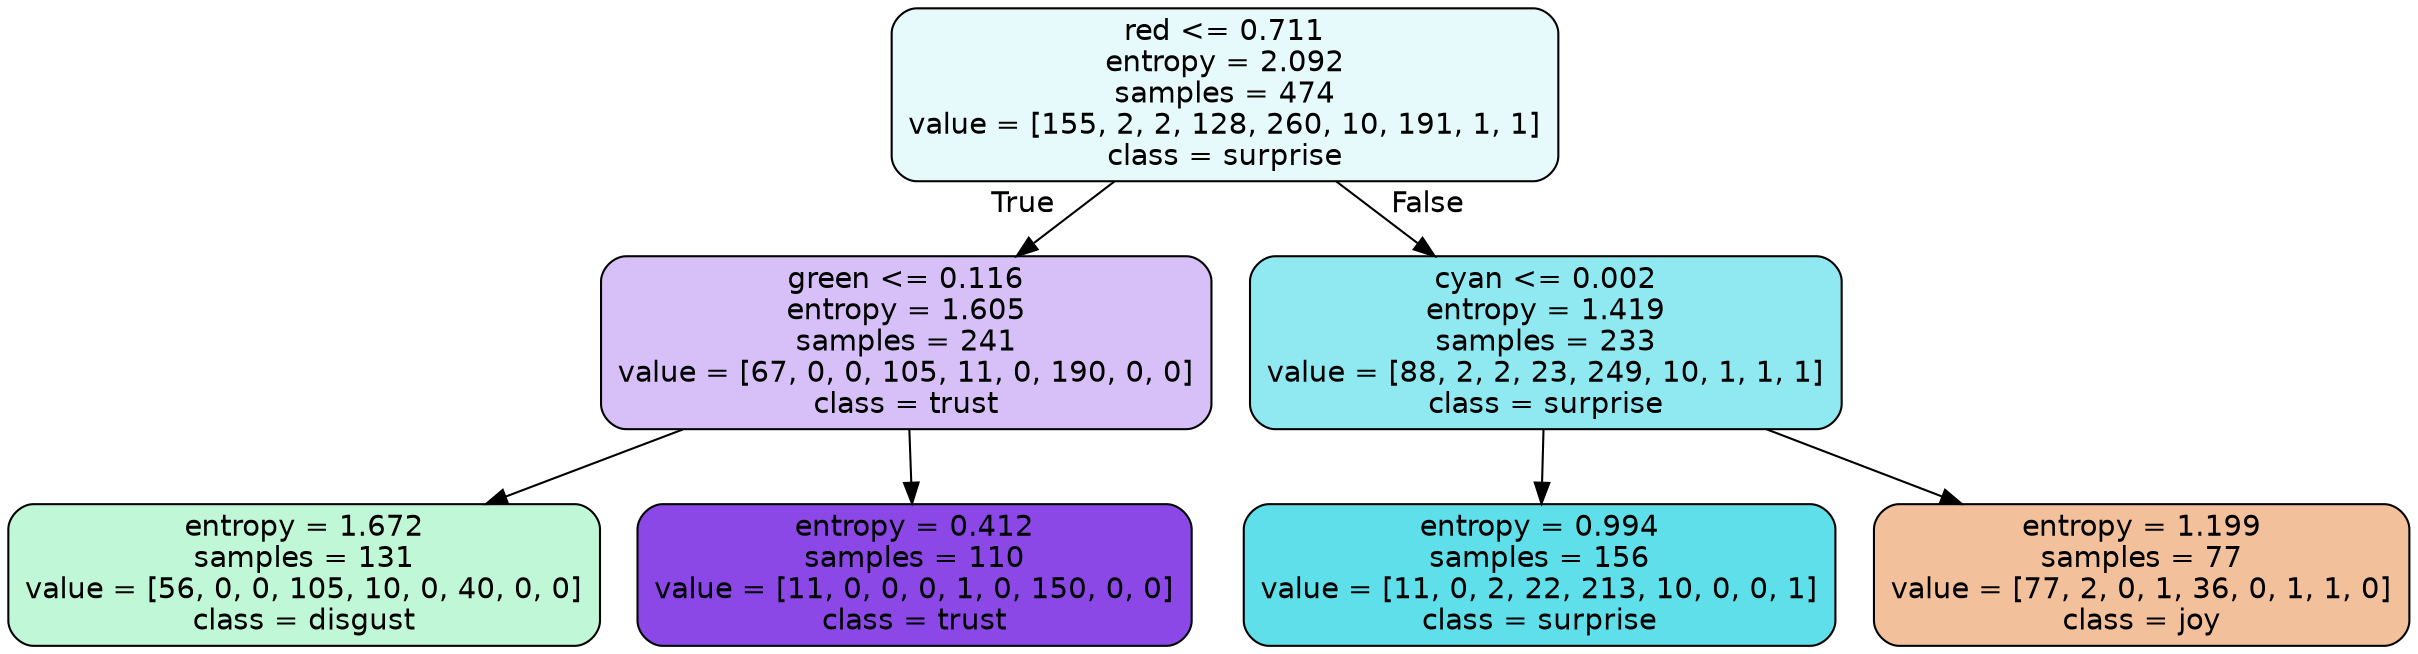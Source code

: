 digraph Tree {
node [shape=box, style="filled, rounded", color="black", fontname=helvetica] ;
edge [fontname=helvetica] ;
0 [label="red <= 0.711\nentropy = 2.092\nsamples = 474\nvalue = [155, 2, 2, 128, 260, 10, 191, 1, 1]\nclass = surprise", fillcolor="#39d7e51f"] ;
1 [label="green <= 0.116\nentropy = 1.605\nsamples = 241\nvalue = [67, 0, 0, 105, 11, 0, 190, 0, 0]\nclass = trust", fillcolor="#8139e551"] ;
0 -> 1 [labeldistance=2.5, labelangle=45, headlabel="True"] ;
2 [label="entropy = 1.672\nsamples = 131\nvalue = [56, 0, 0, 105, 10, 0, 40, 0, 0]\nclass = disgust", fillcolor="#39e58151"] ;
1 -> 2 ;
3 [label="entropy = 0.412\nsamples = 110\nvalue = [11, 0, 0, 0, 1, 0, 150, 0, 0]\nclass = trust", fillcolor="#8139e5eb"] ;
1 -> 3 ;
4 [label="cyan <= 0.002\nentropy = 1.419\nsamples = 233\nvalue = [88, 2, 2, 23, 249, 10, 1, 1, 1]\nclass = surprise", fillcolor="#39d7e58e"] ;
0 -> 4 [labeldistance=2.5, labelangle=-45, headlabel="False"] ;
5 [label="entropy = 0.994\nsamples = 156\nvalue = [11, 0, 2, 22, 213, 10, 0, 0, 1]\nclass = surprise", fillcolor="#39d7e5ce"] ;
4 -> 5 ;
6 [label="entropy = 1.199\nsamples = 77\nvalue = [77, 2, 0, 1, 36, 0, 1, 1, 0]\nclass = joy", fillcolor="#e5813980"] ;
4 -> 6 ;
}
